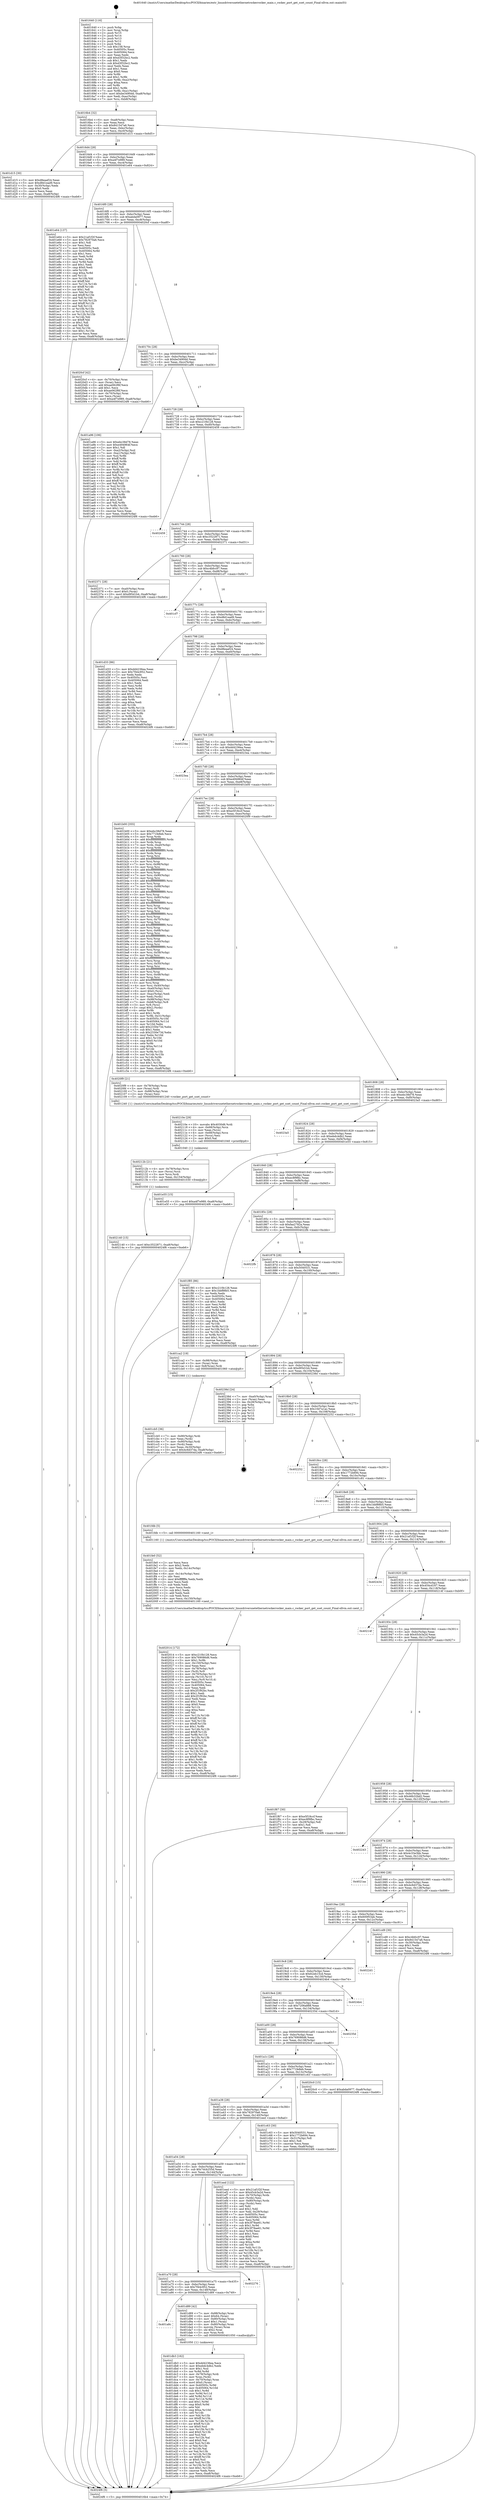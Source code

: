 digraph "0x401640" {
  label = "0x401640 (/mnt/c/Users/mathe/Desktop/tcc/POCII/binaries/extr_linuxdriversnetethernetrockerrocker_main.c_rocker_port_get_sset_count_Final-ollvm.out::main(0))"
  labelloc = "t"
  node[shape=record]

  Entry [label="",width=0.3,height=0.3,shape=circle,fillcolor=black,style=filled]
  "0x4016b4" [label="{
     0x4016b4 [32]\l
     | [instrs]\l
     &nbsp;&nbsp;0x4016b4 \<+6\>: mov -0xa8(%rbp),%eax\l
     &nbsp;&nbsp;0x4016ba \<+2\>: mov %eax,%ecx\l
     &nbsp;&nbsp;0x4016bc \<+6\>: sub $0x841547a6,%ecx\l
     &nbsp;&nbsp;0x4016c2 \<+6\>: mov %eax,-0xbc(%rbp)\l
     &nbsp;&nbsp;0x4016c8 \<+6\>: mov %ecx,-0xc0(%rbp)\l
     &nbsp;&nbsp;0x4016ce \<+6\>: je 0000000000401d15 \<main+0x6d5\>\l
  }"]
  "0x401d15" [label="{
     0x401d15 [30]\l
     | [instrs]\l
     &nbsp;&nbsp;0x401d15 \<+5\>: mov $0xd8eaaf24,%eax\l
     &nbsp;&nbsp;0x401d1a \<+5\>: mov $0xd8d1ead9,%ecx\l
     &nbsp;&nbsp;0x401d1f \<+3\>: mov -0x30(%rbp),%edx\l
     &nbsp;&nbsp;0x401d22 \<+3\>: cmp $0x0,%edx\l
     &nbsp;&nbsp;0x401d25 \<+3\>: cmove %ecx,%eax\l
     &nbsp;&nbsp;0x401d28 \<+6\>: mov %eax,-0xa8(%rbp)\l
     &nbsp;&nbsp;0x401d2e \<+5\>: jmp 00000000004024f6 \<main+0xeb6\>\l
  }"]
  "0x4016d4" [label="{
     0x4016d4 [28]\l
     | [instrs]\l
     &nbsp;&nbsp;0x4016d4 \<+5\>: jmp 00000000004016d9 \<main+0x99\>\l
     &nbsp;&nbsp;0x4016d9 \<+6\>: mov -0xbc(%rbp),%eax\l
     &nbsp;&nbsp;0x4016df \<+5\>: sub $0xa4f7e989,%eax\l
     &nbsp;&nbsp;0x4016e4 \<+6\>: mov %eax,-0xc4(%rbp)\l
     &nbsp;&nbsp;0x4016ea \<+6\>: je 0000000000401e64 \<main+0x824\>\l
  }"]
  Exit [label="",width=0.3,height=0.3,shape=circle,fillcolor=black,style=filled,peripheries=2]
  "0x401e64" [label="{
     0x401e64 [137]\l
     | [instrs]\l
     &nbsp;&nbsp;0x401e64 \<+5\>: mov $0x21af1f2f,%eax\l
     &nbsp;&nbsp;0x401e69 \<+5\>: mov $0x782970a6,%ecx\l
     &nbsp;&nbsp;0x401e6e \<+2\>: mov $0x1,%dl\l
     &nbsp;&nbsp;0x401e70 \<+2\>: xor %esi,%esi\l
     &nbsp;&nbsp;0x401e72 \<+7\>: mov 0x40505c,%edi\l
     &nbsp;&nbsp;0x401e79 \<+8\>: mov 0x405064,%r8d\l
     &nbsp;&nbsp;0x401e81 \<+3\>: sub $0x1,%esi\l
     &nbsp;&nbsp;0x401e84 \<+3\>: mov %edi,%r9d\l
     &nbsp;&nbsp;0x401e87 \<+3\>: add %esi,%r9d\l
     &nbsp;&nbsp;0x401e8a \<+4\>: imul %r9d,%edi\l
     &nbsp;&nbsp;0x401e8e \<+3\>: and $0x1,%edi\l
     &nbsp;&nbsp;0x401e91 \<+3\>: cmp $0x0,%edi\l
     &nbsp;&nbsp;0x401e94 \<+4\>: sete %r10b\l
     &nbsp;&nbsp;0x401e98 \<+4\>: cmp $0xa,%r8d\l
     &nbsp;&nbsp;0x401e9c \<+4\>: setl %r11b\l
     &nbsp;&nbsp;0x401ea0 \<+3\>: mov %r10b,%bl\l
     &nbsp;&nbsp;0x401ea3 \<+3\>: xor $0xff,%bl\l
     &nbsp;&nbsp;0x401ea6 \<+3\>: mov %r11b,%r14b\l
     &nbsp;&nbsp;0x401ea9 \<+4\>: xor $0xff,%r14b\l
     &nbsp;&nbsp;0x401ead \<+3\>: xor $0x1,%dl\l
     &nbsp;&nbsp;0x401eb0 \<+3\>: mov %bl,%r15b\l
     &nbsp;&nbsp;0x401eb3 \<+4\>: and $0xff,%r15b\l
     &nbsp;&nbsp;0x401eb7 \<+3\>: and %dl,%r10b\l
     &nbsp;&nbsp;0x401eba \<+3\>: mov %r14b,%r12b\l
     &nbsp;&nbsp;0x401ebd \<+4\>: and $0xff,%r12b\l
     &nbsp;&nbsp;0x401ec1 \<+3\>: and %dl,%r11b\l
     &nbsp;&nbsp;0x401ec4 \<+3\>: or %r10b,%r15b\l
     &nbsp;&nbsp;0x401ec7 \<+3\>: or %r11b,%r12b\l
     &nbsp;&nbsp;0x401eca \<+3\>: xor %r12b,%r15b\l
     &nbsp;&nbsp;0x401ecd \<+3\>: or %r14b,%bl\l
     &nbsp;&nbsp;0x401ed0 \<+3\>: xor $0xff,%bl\l
     &nbsp;&nbsp;0x401ed3 \<+3\>: or $0x1,%dl\l
     &nbsp;&nbsp;0x401ed6 \<+2\>: and %dl,%bl\l
     &nbsp;&nbsp;0x401ed8 \<+3\>: or %bl,%r15b\l
     &nbsp;&nbsp;0x401edb \<+4\>: test $0x1,%r15b\l
     &nbsp;&nbsp;0x401edf \<+3\>: cmovne %ecx,%eax\l
     &nbsp;&nbsp;0x401ee2 \<+6\>: mov %eax,-0xa8(%rbp)\l
     &nbsp;&nbsp;0x401ee8 \<+5\>: jmp 00000000004024f6 \<main+0xeb6\>\l
  }"]
  "0x4016f0" [label="{
     0x4016f0 [28]\l
     | [instrs]\l
     &nbsp;&nbsp;0x4016f0 \<+5\>: jmp 00000000004016f5 \<main+0xb5\>\l
     &nbsp;&nbsp;0x4016f5 \<+6\>: mov -0xbc(%rbp),%eax\l
     &nbsp;&nbsp;0x4016fb \<+5\>: sub $0xabda0977,%eax\l
     &nbsp;&nbsp;0x401700 \<+6\>: mov %eax,-0xc8(%rbp)\l
     &nbsp;&nbsp;0x401706 \<+6\>: je 00000000004020cf \<main+0xa8f\>\l
  }"]
  "0x402140" [label="{
     0x402140 [15]\l
     | [instrs]\l
     &nbsp;&nbsp;0x402140 \<+10\>: movl $0xc3522871,-0xa8(%rbp)\l
     &nbsp;&nbsp;0x40214a \<+5\>: jmp 00000000004024f6 \<main+0xeb6\>\l
  }"]
  "0x4020cf" [label="{
     0x4020cf [42]\l
     | [instrs]\l
     &nbsp;&nbsp;0x4020cf \<+4\>: mov -0x70(%rbp),%rax\l
     &nbsp;&nbsp;0x4020d3 \<+2\>: mov (%rax),%ecx\l
     &nbsp;&nbsp;0x4020d5 \<+6\>: add $0xae062f6f,%ecx\l
     &nbsp;&nbsp;0x4020db \<+3\>: add $0x1,%ecx\l
     &nbsp;&nbsp;0x4020de \<+6\>: sub $0xae062f6f,%ecx\l
     &nbsp;&nbsp;0x4020e4 \<+4\>: mov -0x70(%rbp),%rax\l
     &nbsp;&nbsp;0x4020e8 \<+2\>: mov %ecx,(%rax)\l
     &nbsp;&nbsp;0x4020ea \<+10\>: movl $0xa4f7e989,-0xa8(%rbp)\l
     &nbsp;&nbsp;0x4020f4 \<+5\>: jmp 00000000004024f6 \<main+0xeb6\>\l
  }"]
  "0x40170c" [label="{
     0x40170c [28]\l
     | [instrs]\l
     &nbsp;&nbsp;0x40170c \<+5\>: jmp 0000000000401711 \<main+0xd1\>\l
     &nbsp;&nbsp;0x401711 \<+6\>: mov -0xbc(%rbp),%eax\l
     &nbsp;&nbsp;0x401717 \<+5\>: sub $0xbe3490dd,%eax\l
     &nbsp;&nbsp;0x40171c \<+6\>: mov %eax,-0xcc(%rbp)\l
     &nbsp;&nbsp;0x401722 \<+6\>: je 0000000000401a96 \<main+0x456\>\l
  }"]
  "0x40212b" [label="{
     0x40212b [21]\l
     | [instrs]\l
     &nbsp;&nbsp;0x40212b \<+4\>: mov -0x78(%rbp),%rcx\l
     &nbsp;&nbsp;0x40212f \<+3\>: mov (%rcx),%rcx\l
     &nbsp;&nbsp;0x402132 \<+3\>: mov %rcx,%rdi\l
     &nbsp;&nbsp;0x402135 \<+6\>: mov %eax,-0x154(%rbp)\l
     &nbsp;&nbsp;0x40213b \<+5\>: call 0000000000401030 \<free@plt\>\l
     | [calls]\l
     &nbsp;&nbsp;0x401030 \{1\} (unknown)\l
  }"]
  "0x401a96" [label="{
     0x401a96 [106]\l
     | [instrs]\l
     &nbsp;&nbsp;0x401a96 \<+5\>: mov $0xebc38d78,%eax\l
     &nbsp;&nbsp;0x401a9b \<+5\>: mov $0xe494964f,%ecx\l
     &nbsp;&nbsp;0x401aa0 \<+2\>: mov $0x1,%dl\l
     &nbsp;&nbsp;0x401aa2 \<+7\>: mov -0xa2(%rbp),%sil\l
     &nbsp;&nbsp;0x401aa9 \<+7\>: mov -0xa1(%rbp),%dil\l
     &nbsp;&nbsp;0x401ab0 \<+3\>: mov %sil,%r8b\l
     &nbsp;&nbsp;0x401ab3 \<+4\>: xor $0xff,%r8b\l
     &nbsp;&nbsp;0x401ab7 \<+3\>: mov %dil,%r9b\l
     &nbsp;&nbsp;0x401aba \<+4\>: xor $0xff,%r9b\l
     &nbsp;&nbsp;0x401abe \<+3\>: xor $0x1,%dl\l
     &nbsp;&nbsp;0x401ac1 \<+3\>: mov %r8b,%r10b\l
     &nbsp;&nbsp;0x401ac4 \<+4\>: and $0xff,%r10b\l
     &nbsp;&nbsp;0x401ac8 \<+3\>: and %dl,%sil\l
     &nbsp;&nbsp;0x401acb \<+3\>: mov %r9b,%r11b\l
     &nbsp;&nbsp;0x401ace \<+4\>: and $0xff,%r11b\l
     &nbsp;&nbsp;0x401ad2 \<+3\>: and %dl,%dil\l
     &nbsp;&nbsp;0x401ad5 \<+3\>: or %sil,%r10b\l
     &nbsp;&nbsp;0x401ad8 \<+3\>: or %dil,%r11b\l
     &nbsp;&nbsp;0x401adb \<+3\>: xor %r11b,%r10b\l
     &nbsp;&nbsp;0x401ade \<+3\>: or %r9b,%r8b\l
     &nbsp;&nbsp;0x401ae1 \<+4\>: xor $0xff,%r8b\l
     &nbsp;&nbsp;0x401ae5 \<+3\>: or $0x1,%dl\l
     &nbsp;&nbsp;0x401ae8 \<+3\>: and %dl,%r8b\l
     &nbsp;&nbsp;0x401aeb \<+3\>: or %r8b,%r10b\l
     &nbsp;&nbsp;0x401aee \<+4\>: test $0x1,%r10b\l
     &nbsp;&nbsp;0x401af2 \<+3\>: cmovne %ecx,%eax\l
     &nbsp;&nbsp;0x401af5 \<+6\>: mov %eax,-0xa8(%rbp)\l
     &nbsp;&nbsp;0x401afb \<+5\>: jmp 00000000004024f6 \<main+0xeb6\>\l
  }"]
  "0x401728" [label="{
     0x401728 [28]\l
     | [instrs]\l
     &nbsp;&nbsp;0x401728 \<+5\>: jmp 000000000040172d \<main+0xed\>\l
     &nbsp;&nbsp;0x40172d \<+6\>: mov -0xbc(%rbp),%eax\l
     &nbsp;&nbsp;0x401733 \<+5\>: sub $0xc210b128,%eax\l
     &nbsp;&nbsp;0x401738 \<+6\>: mov %eax,-0xd0(%rbp)\l
     &nbsp;&nbsp;0x40173e \<+6\>: je 0000000000402459 \<main+0xe19\>\l
  }"]
  "0x4024f6" [label="{
     0x4024f6 [5]\l
     | [instrs]\l
     &nbsp;&nbsp;0x4024f6 \<+5\>: jmp 00000000004016b4 \<main+0x74\>\l
  }"]
  "0x401640" [label="{
     0x401640 [116]\l
     | [instrs]\l
     &nbsp;&nbsp;0x401640 \<+1\>: push %rbp\l
     &nbsp;&nbsp;0x401641 \<+3\>: mov %rsp,%rbp\l
     &nbsp;&nbsp;0x401644 \<+2\>: push %r15\l
     &nbsp;&nbsp;0x401646 \<+2\>: push %r14\l
     &nbsp;&nbsp;0x401648 \<+2\>: push %r13\l
     &nbsp;&nbsp;0x40164a \<+2\>: push %r12\l
     &nbsp;&nbsp;0x40164c \<+1\>: push %rbx\l
     &nbsp;&nbsp;0x40164d \<+7\>: sub $0x158,%rsp\l
     &nbsp;&nbsp;0x401654 \<+7\>: mov 0x40505c,%eax\l
     &nbsp;&nbsp;0x40165b \<+7\>: mov 0x405064,%ecx\l
     &nbsp;&nbsp;0x401662 \<+2\>: mov %eax,%edx\l
     &nbsp;&nbsp;0x401664 \<+6\>: add $0xd3f32bc2,%edx\l
     &nbsp;&nbsp;0x40166a \<+3\>: sub $0x1,%edx\l
     &nbsp;&nbsp;0x40166d \<+6\>: sub $0xd3f32bc2,%edx\l
     &nbsp;&nbsp;0x401673 \<+3\>: imul %edx,%eax\l
     &nbsp;&nbsp;0x401676 \<+3\>: and $0x1,%eax\l
     &nbsp;&nbsp;0x401679 \<+3\>: cmp $0x0,%eax\l
     &nbsp;&nbsp;0x40167c \<+4\>: sete %r8b\l
     &nbsp;&nbsp;0x401680 \<+4\>: and $0x1,%r8b\l
     &nbsp;&nbsp;0x401684 \<+7\>: mov %r8b,-0xa2(%rbp)\l
     &nbsp;&nbsp;0x40168b \<+3\>: cmp $0xa,%ecx\l
     &nbsp;&nbsp;0x40168e \<+4\>: setl %r8b\l
     &nbsp;&nbsp;0x401692 \<+4\>: and $0x1,%r8b\l
     &nbsp;&nbsp;0x401696 \<+7\>: mov %r8b,-0xa1(%rbp)\l
     &nbsp;&nbsp;0x40169d \<+10\>: movl $0xbe3490dd,-0xa8(%rbp)\l
     &nbsp;&nbsp;0x4016a7 \<+6\>: mov %edi,-0xac(%rbp)\l
     &nbsp;&nbsp;0x4016ad \<+7\>: mov %rsi,-0xb8(%rbp)\l
  }"]
  "0x40210e" [label="{
     0x40210e [29]\l
     | [instrs]\l
     &nbsp;&nbsp;0x40210e \<+10\>: movabs $0x4030d6,%rdi\l
     &nbsp;&nbsp;0x402118 \<+4\>: mov -0x68(%rbp),%rcx\l
     &nbsp;&nbsp;0x40211c \<+2\>: mov %eax,(%rcx)\l
     &nbsp;&nbsp;0x40211e \<+4\>: mov -0x68(%rbp),%rcx\l
     &nbsp;&nbsp;0x402122 \<+2\>: mov (%rcx),%esi\l
     &nbsp;&nbsp;0x402124 \<+2\>: mov $0x0,%al\l
     &nbsp;&nbsp;0x402126 \<+5\>: call 0000000000401040 \<printf@plt\>\l
     | [calls]\l
     &nbsp;&nbsp;0x401040 \{1\} (unknown)\l
  }"]
  "0x402459" [label="{
     0x402459\l
  }", style=dashed]
  "0x401744" [label="{
     0x401744 [28]\l
     | [instrs]\l
     &nbsp;&nbsp;0x401744 \<+5\>: jmp 0000000000401749 \<main+0x109\>\l
     &nbsp;&nbsp;0x401749 \<+6\>: mov -0xbc(%rbp),%eax\l
     &nbsp;&nbsp;0x40174f \<+5\>: sub $0xc3522871,%eax\l
     &nbsp;&nbsp;0x401754 \<+6\>: mov %eax,-0xd4(%rbp)\l
     &nbsp;&nbsp;0x40175a \<+6\>: je 0000000000402371 \<main+0xd31\>\l
  }"]
  "0x402014" [label="{
     0x402014 [172]\l
     | [instrs]\l
     &nbsp;&nbsp;0x402014 \<+5\>: mov $0xc210b128,%ecx\l
     &nbsp;&nbsp;0x402019 \<+5\>: mov $0x769086d6,%edx\l
     &nbsp;&nbsp;0x40201e \<+3\>: mov $0x1,%r8b\l
     &nbsp;&nbsp;0x402021 \<+6\>: mov -0x150(%rbp),%esi\l
     &nbsp;&nbsp;0x402027 \<+3\>: imul %eax,%esi\l
     &nbsp;&nbsp;0x40202a \<+4\>: mov -0x78(%rbp),%r9\l
     &nbsp;&nbsp;0x40202e \<+3\>: mov (%r9),%r9\l
     &nbsp;&nbsp;0x402031 \<+4\>: mov -0x70(%rbp),%r10\l
     &nbsp;&nbsp;0x402035 \<+3\>: movslq (%r10),%r10\l
     &nbsp;&nbsp;0x402038 \<+4\>: mov %esi,(%r9,%r10,4)\l
     &nbsp;&nbsp;0x40203c \<+7\>: mov 0x40505c,%eax\l
     &nbsp;&nbsp;0x402043 \<+7\>: mov 0x405064,%esi\l
     &nbsp;&nbsp;0x40204a \<+2\>: mov %eax,%edi\l
     &nbsp;&nbsp;0x40204c \<+6\>: sub $0x2f1f92bc,%edi\l
     &nbsp;&nbsp;0x402052 \<+3\>: sub $0x1,%edi\l
     &nbsp;&nbsp;0x402055 \<+6\>: add $0x2f1f92bc,%edi\l
     &nbsp;&nbsp;0x40205b \<+3\>: imul %edi,%eax\l
     &nbsp;&nbsp;0x40205e \<+3\>: and $0x1,%eax\l
     &nbsp;&nbsp;0x402061 \<+3\>: cmp $0x0,%eax\l
     &nbsp;&nbsp;0x402064 \<+4\>: sete %r11b\l
     &nbsp;&nbsp;0x402068 \<+3\>: cmp $0xa,%esi\l
     &nbsp;&nbsp;0x40206b \<+3\>: setl %bl\l
     &nbsp;&nbsp;0x40206e \<+3\>: mov %r11b,%r14b\l
     &nbsp;&nbsp;0x402071 \<+4\>: xor $0xff,%r14b\l
     &nbsp;&nbsp;0x402075 \<+3\>: mov %bl,%r15b\l
     &nbsp;&nbsp;0x402078 \<+4\>: xor $0xff,%r15b\l
     &nbsp;&nbsp;0x40207c \<+4\>: xor $0x1,%r8b\l
     &nbsp;&nbsp;0x402080 \<+3\>: mov %r14b,%r12b\l
     &nbsp;&nbsp;0x402083 \<+4\>: and $0xff,%r12b\l
     &nbsp;&nbsp;0x402087 \<+3\>: and %r8b,%r11b\l
     &nbsp;&nbsp;0x40208a \<+3\>: mov %r15b,%r13b\l
     &nbsp;&nbsp;0x40208d \<+4\>: and $0xff,%r13b\l
     &nbsp;&nbsp;0x402091 \<+3\>: and %r8b,%bl\l
     &nbsp;&nbsp;0x402094 \<+3\>: or %r11b,%r12b\l
     &nbsp;&nbsp;0x402097 \<+3\>: or %bl,%r13b\l
     &nbsp;&nbsp;0x40209a \<+3\>: xor %r13b,%r12b\l
     &nbsp;&nbsp;0x40209d \<+3\>: or %r15b,%r14b\l
     &nbsp;&nbsp;0x4020a0 \<+4\>: xor $0xff,%r14b\l
     &nbsp;&nbsp;0x4020a4 \<+4\>: or $0x1,%r8b\l
     &nbsp;&nbsp;0x4020a8 \<+3\>: and %r8b,%r14b\l
     &nbsp;&nbsp;0x4020ab \<+3\>: or %r14b,%r12b\l
     &nbsp;&nbsp;0x4020ae \<+4\>: test $0x1,%r12b\l
     &nbsp;&nbsp;0x4020b2 \<+3\>: cmovne %edx,%ecx\l
     &nbsp;&nbsp;0x4020b5 \<+6\>: mov %ecx,-0xa8(%rbp)\l
     &nbsp;&nbsp;0x4020bb \<+5\>: jmp 00000000004024f6 \<main+0xeb6\>\l
  }"]
  "0x402371" [label="{
     0x402371 [28]\l
     | [instrs]\l
     &nbsp;&nbsp;0x402371 \<+7\>: mov -0xa0(%rbp),%rax\l
     &nbsp;&nbsp;0x402378 \<+6\>: movl $0x0,(%rax)\l
     &nbsp;&nbsp;0x40237e \<+10\>: movl $0xd95d1b4,-0xa8(%rbp)\l
     &nbsp;&nbsp;0x402388 \<+5\>: jmp 00000000004024f6 \<main+0xeb6\>\l
  }"]
  "0x401760" [label="{
     0x401760 [28]\l
     | [instrs]\l
     &nbsp;&nbsp;0x401760 \<+5\>: jmp 0000000000401765 \<main+0x125\>\l
     &nbsp;&nbsp;0x401765 \<+6\>: mov -0xbc(%rbp),%eax\l
     &nbsp;&nbsp;0x40176b \<+5\>: sub $0xc4bfcc97,%eax\l
     &nbsp;&nbsp;0x401770 \<+6\>: mov %eax,-0xd8(%rbp)\l
     &nbsp;&nbsp;0x401776 \<+6\>: je 0000000000401cf7 \<main+0x6b7\>\l
  }"]
  "0x401fe0" [label="{
     0x401fe0 [52]\l
     | [instrs]\l
     &nbsp;&nbsp;0x401fe0 \<+2\>: xor %ecx,%ecx\l
     &nbsp;&nbsp;0x401fe2 \<+5\>: mov $0x2,%edx\l
     &nbsp;&nbsp;0x401fe7 \<+6\>: mov %edx,-0x14c(%rbp)\l
     &nbsp;&nbsp;0x401fed \<+1\>: cltd\l
     &nbsp;&nbsp;0x401fee \<+6\>: mov -0x14c(%rbp),%esi\l
     &nbsp;&nbsp;0x401ff4 \<+2\>: idiv %esi\l
     &nbsp;&nbsp;0x401ff6 \<+6\>: imul $0xfffffffe,%edx,%edx\l
     &nbsp;&nbsp;0x401ffc \<+2\>: mov %ecx,%edi\l
     &nbsp;&nbsp;0x401ffe \<+2\>: sub %edx,%edi\l
     &nbsp;&nbsp;0x402000 \<+2\>: mov %ecx,%edx\l
     &nbsp;&nbsp;0x402002 \<+3\>: sub $0x1,%edx\l
     &nbsp;&nbsp;0x402005 \<+2\>: add %edx,%edi\l
     &nbsp;&nbsp;0x402007 \<+2\>: sub %edi,%ecx\l
     &nbsp;&nbsp;0x402009 \<+6\>: mov %ecx,-0x150(%rbp)\l
     &nbsp;&nbsp;0x40200f \<+5\>: call 0000000000401160 \<next_i\>\l
     | [calls]\l
     &nbsp;&nbsp;0x401160 \{1\} (/mnt/c/Users/mathe/Desktop/tcc/POCII/binaries/extr_linuxdriversnetethernetrockerrocker_main.c_rocker_port_get_sset_count_Final-ollvm.out::next_i)\l
  }"]
  "0x401cf7" [label="{
     0x401cf7\l
  }", style=dashed]
  "0x40177c" [label="{
     0x40177c [28]\l
     | [instrs]\l
     &nbsp;&nbsp;0x40177c \<+5\>: jmp 0000000000401781 \<main+0x141\>\l
     &nbsp;&nbsp;0x401781 \<+6\>: mov -0xbc(%rbp),%eax\l
     &nbsp;&nbsp;0x401787 \<+5\>: sub $0xd8d1ead9,%eax\l
     &nbsp;&nbsp;0x40178c \<+6\>: mov %eax,-0xdc(%rbp)\l
     &nbsp;&nbsp;0x401792 \<+6\>: je 0000000000401d33 \<main+0x6f3\>\l
  }"]
  "0x401db3" [label="{
     0x401db3 [162]\l
     | [instrs]\l
     &nbsp;&nbsp;0x401db3 \<+5\>: mov $0xdd4236ea,%ecx\l
     &nbsp;&nbsp;0x401db8 \<+5\>: mov $0xebdc4db2,%edx\l
     &nbsp;&nbsp;0x401dbd \<+3\>: mov $0x1,%sil\l
     &nbsp;&nbsp;0x401dc0 \<+3\>: xor %r8d,%r8d\l
     &nbsp;&nbsp;0x401dc3 \<+4\>: mov -0x78(%rbp),%rdi\l
     &nbsp;&nbsp;0x401dc7 \<+3\>: mov %rax,(%rdi)\l
     &nbsp;&nbsp;0x401dca \<+4\>: mov -0x70(%rbp),%rax\l
     &nbsp;&nbsp;0x401dce \<+6\>: movl $0x0,(%rax)\l
     &nbsp;&nbsp;0x401dd4 \<+8\>: mov 0x40505c,%r9d\l
     &nbsp;&nbsp;0x401ddc \<+8\>: mov 0x405064,%r10d\l
     &nbsp;&nbsp;0x401de4 \<+4\>: sub $0x1,%r8d\l
     &nbsp;&nbsp;0x401de8 \<+3\>: mov %r9d,%r11d\l
     &nbsp;&nbsp;0x401deb \<+3\>: add %r8d,%r11d\l
     &nbsp;&nbsp;0x401dee \<+4\>: imul %r11d,%r9d\l
     &nbsp;&nbsp;0x401df2 \<+4\>: and $0x1,%r9d\l
     &nbsp;&nbsp;0x401df6 \<+4\>: cmp $0x0,%r9d\l
     &nbsp;&nbsp;0x401dfa \<+3\>: sete %bl\l
     &nbsp;&nbsp;0x401dfd \<+4\>: cmp $0xa,%r10d\l
     &nbsp;&nbsp;0x401e01 \<+4\>: setl %r14b\l
     &nbsp;&nbsp;0x401e05 \<+3\>: mov %bl,%r15b\l
     &nbsp;&nbsp;0x401e08 \<+4\>: xor $0xff,%r15b\l
     &nbsp;&nbsp;0x401e0c \<+3\>: mov %r14b,%r12b\l
     &nbsp;&nbsp;0x401e0f \<+4\>: xor $0xff,%r12b\l
     &nbsp;&nbsp;0x401e13 \<+4\>: xor $0x0,%sil\l
     &nbsp;&nbsp;0x401e17 \<+3\>: mov %r15b,%r13b\l
     &nbsp;&nbsp;0x401e1a \<+4\>: and $0x0,%r13b\l
     &nbsp;&nbsp;0x401e1e \<+3\>: and %sil,%bl\l
     &nbsp;&nbsp;0x401e21 \<+3\>: mov %r12b,%al\l
     &nbsp;&nbsp;0x401e24 \<+2\>: and $0x0,%al\l
     &nbsp;&nbsp;0x401e26 \<+3\>: and %sil,%r14b\l
     &nbsp;&nbsp;0x401e29 \<+3\>: or %bl,%r13b\l
     &nbsp;&nbsp;0x401e2c \<+3\>: or %r14b,%al\l
     &nbsp;&nbsp;0x401e2f \<+3\>: xor %al,%r13b\l
     &nbsp;&nbsp;0x401e32 \<+3\>: or %r12b,%r15b\l
     &nbsp;&nbsp;0x401e35 \<+4\>: xor $0xff,%r15b\l
     &nbsp;&nbsp;0x401e39 \<+4\>: or $0x0,%sil\l
     &nbsp;&nbsp;0x401e3d \<+3\>: and %sil,%r15b\l
     &nbsp;&nbsp;0x401e40 \<+3\>: or %r15b,%r13b\l
     &nbsp;&nbsp;0x401e43 \<+4\>: test $0x1,%r13b\l
     &nbsp;&nbsp;0x401e47 \<+3\>: cmovne %edx,%ecx\l
     &nbsp;&nbsp;0x401e4a \<+6\>: mov %ecx,-0xa8(%rbp)\l
     &nbsp;&nbsp;0x401e50 \<+5\>: jmp 00000000004024f6 \<main+0xeb6\>\l
  }"]
  "0x401d33" [label="{
     0x401d33 [86]\l
     | [instrs]\l
     &nbsp;&nbsp;0x401d33 \<+5\>: mov $0xdd4236ea,%eax\l
     &nbsp;&nbsp;0x401d38 \<+5\>: mov $0x7f44c952,%ecx\l
     &nbsp;&nbsp;0x401d3d \<+2\>: xor %edx,%edx\l
     &nbsp;&nbsp;0x401d3f \<+7\>: mov 0x40505c,%esi\l
     &nbsp;&nbsp;0x401d46 \<+7\>: mov 0x405064,%edi\l
     &nbsp;&nbsp;0x401d4d \<+3\>: sub $0x1,%edx\l
     &nbsp;&nbsp;0x401d50 \<+3\>: mov %esi,%r8d\l
     &nbsp;&nbsp;0x401d53 \<+3\>: add %edx,%r8d\l
     &nbsp;&nbsp;0x401d56 \<+4\>: imul %r8d,%esi\l
     &nbsp;&nbsp;0x401d5a \<+3\>: and $0x1,%esi\l
     &nbsp;&nbsp;0x401d5d \<+3\>: cmp $0x0,%esi\l
     &nbsp;&nbsp;0x401d60 \<+4\>: sete %r9b\l
     &nbsp;&nbsp;0x401d64 \<+3\>: cmp $0xa,%edi\l
     &nbsp;&nbsp;0x401d67 \<+4\>: setl %r10b\l
     &nbsp;&nbsp;0x401d6b \<+3\>: mov %r9b,%r11b\l
     &nbsp;&nbsp;0x401d6e \<+3\>: and %r10b,%r11b\l
     &nbsp;&nbsp;0x401d71 \<+3\>: xor %r10b,%r9b\l
     &nbsp;&nbsp;0x401d74 \<+3\>: or %r9b,%r11b\l
     &nbsp;&nbsp;0x401d77 \<+4\>: test $0x1,%r11b\l
     &nbsp;&nbsp;0x401d7b \<+3\>: cmovne %ecx,%eax\l
     &nbsp;&nbsp;0x401d7e \<+6\>: mov %eax,-0xa8(%rbp)\l
     &nbsp;&nbsp;0x401d84 \<+5\>: jmp 00000000004024f6 \<main+0xeb6\>\l
  }"]
  "0x401798" [label="{
     0x401798 [28]\l
     | [instrs]\l
     &nbsp;&nbsp;0x401798 \<+5\>: jmp 000000000040179d \<main+0x15d\>\l
     &nbsp;&nbsp;0x40179d \<+6\>: mov -0xbc(%rbp),%eax\l
     &nbsp;&nbsp;0x4017a3 \<+5\>: sub $0xd8eaaf24,%eax\l
     &nbsp;&nbsp;0x4017a8 \<+6\>: mov %eax,-0xe0(%rbp)\l
     &nbsp;&nbsp;0x4017ae \<+6\>: je 000000000040234e \<main+0xd0e\>\l
  }"]
  "0x401a8c" [label="{
     0x401a8c\l
  }", style=dashed]
  "0x40234e" [label="{
     0x40234e\l
  }", style=dashed]
  "0x4017b4" [label="{
     0x4017b4 [28]\l
     | [instrs]\l
     &nbsp;&nbsp;0x4017b4 \<+5\>: jmp 00000000004017b9 \<main+0x179\>\l
     &nbsp;&nbsp;0x4017b9 \<+6\>: mov -0xbc(%rbp),%eax\l
     &nbsp;&nbsp;0x4017bf \<+5\>: sub $0xdd4236ea,%eax\l
     &nbsp;&nbsp;0x4017c4 \<+6\>: mov %eax,-0xe4(%rbp)\l
     &nbsp;&nbsp;0x4017ca \<+6\>: je 00000000004023ea \<main+0xdaa\>\l
  }"]
  "0x401d89" [label="{
     0x401d89 [42]\l
     | [instrs]\l
     &nbsp;&nbsp;0x401d89 \<+7\>: mov -0x88(%rbp),%rax\l
     &nbsp;&nbsp;0x401d90 \<+6\>: movl $0x64,(%rax)\l
     &nbsp;&nbsp;0x401d96 \<+4\>: mov -0x80(%rbp),%rax\l
     &nbsp;&nbsp;0x401d9a \<+6\>: movl $0x1,(%rax)\l
     &nbsp;&nbsp;0x401da0 \<+4\>: mov -0x80(%rbp),%rax\l
     &nbsp;&nbsp;0x401da4 \<+3\>: movslq (%rax),%rax\l
     &nbsp;&nbsp;0x401da7 \<+4\>: shl $0x2,%rax\l
     &nbsp;&nbsp;0x401dab \<+3\>: mov %rax,%rdi\l
     &nbsp;&nbsp;0x401dae \<+5\>: call 0000000000401050 \<malloc@plt\>\l
     | [calls]\l
     &nbsp;&nbsp;0x401050 \{1\} (unknown)\l
  }"]
  "0x4023ea" [label="{
     0x4023ea\l
  }", style=dashed]
  "0x4017d0" [label="{
     0x4017d0 [28]\l
     | [instrs]\l
     &nbsp;&nbsp;0x4017d0 \<+5\>: jmp 00000000004017d5 \<main+0x195\>\l
     &nbsp;&nbsp;0x4017d5 \<+6\>: mov -0xbc(%rbp),%eax\l
     &nbsp;&nbsp;0x4017db \<+5\>: sub $0xe494964f,%eax\l
     &nbsp;&nbsp;0x4017e0 \<+6\>: mov %eax,-0xe8(%rbp)\l
     &nbsp;&nbsp;0x4017e6 \<+6\>: je 0000000000401b00 \<main+0x4c0\>\l
  }"]
  "0x401a70" [label="{
     0x401a70 [28]\l
     | [instrs]\l
     &nbsp;&nbsp;0x401a70 \<+5\>: jmp 0000000000401a75 \<main+0x435\>\l
     &nbsp;&nbsp;0x401a75 \<+6\>: mov -0xbc(%rbp),%eax\l
     &nbsp;&nbsp;0x401a7b \<+5\>: sub $0x7f44c952,%eax\l
     &nbsp;&nbsp;0x401a80 \<+6\>: mov %eax,-0x148(%rbp)\l
     &nbsp;&nbsp;0x401a86 \<+6\>: je 0000000000401d89 \<main+0x749\>\l
  }"]
  "0x401b00" [label="{
     0x401b00 [355]\l
     | [instrs]\l
     &nbsp;&nbsp;0x401b00 \<+5\>: mov $0xebc38d78,%eax\l
     &nbsp;&nbsp;0x401b05 \<+5\>: mov $0x771fe8eb,%ecx\l
     &nbsp;&nbsp;0x401b0a \<+3\>: mov %rsp,%rdx\l
     &nbsp;&nbsp;0x401b0d \<+4\>: add $0xfffffffffffffff0,%rdx\l
     &nbsp;&nbsp;0x401b11 \<+3\>: mov %rdx,%rsp\l
     &nbsp;&nbsp;0x401b14 \<+7\>: mov %rdx,-0xa0(%rbp)\l
     &nbsp;&nbsp;0x401b1b \<+3\>: mov %rsp,%rdx\l
     &nbsp;&nbsp;0x401b1e \<+4\>: add $0xfffffffffffffff0,%rdx\l
     &nbsp;&nbsp;0x401b22 \<+3\>: mov %rdx,%rsp\l
     &nbsp;&nbsp;0x401b25 \<+3\>: mov %rsp,%rsi\l
     &nbsp;&nbsp;0x401b28 \<+4\>: add $0xfffffffffffffff0,%rsi\l
     &nbsp;&nbsp;0x401b2c \<+3\>: mov %rsi,%rsp\l
     &nbsp;&nbsp;0x401b2f \<+7\>: mov %rsi,-0x98(%rbp)\l
     &nbsp;&nbsp;0x401b36 \<+3\>: mov %rsp,%rsi\l
     &nbsp;&nbsp;0x401b39 \<+4\>: add $0xfffffffffffffff0,%rsi\l
     &nbsp;&nbsp;0x401b3d \<+3\>: mov %rsi,%rsp\l
     &nbsp;&nbsp;0x401b40 \<+7\>: mov %rsi,-0x90(%rbp)\l
     &nbsp;&nbsp;0x401b47 \<+3\>: mov %rsp,%rsi\l
     &nbsp;&nbsp;0x401b4a \<+4\>: add $0xfffffffffffffff0,%rsi\l
     &nbsp;&nbsp;0x401b4e \<+3\>: mov %rsi,%rsp\l
     &nbsp;&nbsp;0x401b51 \<+7\>: mov %rsi,-0x88(%rbp)\l
     &nbsp;&nbsp;0x401b58 \<+3\>: mov %rsp,%rsi\l
     &nbsp;&nbsp;0x401b5b \<+4\>: add $0xfffffffffffffff0,%rsi\l
     &nbsp;&nbsp;0x401b5f \<+3\>: mov %rsi,%rsp\l
     &nbsp;&nbsp;0x401b62 \<+4\>: mov %rsi,-0x80(%rbp)\l
     &nbsp;&nbsp;0x401b66 \<+3\>: mov %rsp,%rsi\l
     &nbsp;&nbsp;0x401b69 \<+4\>: add $0xfffffffffffffff0,%rsi\l
     &nbsp;&nbsp;0x401b6d \<+3\>: mov %rsi,%rsp\l
     &nbsp;&nbsp;0x401b70 \<+4\>: mov %rsi,-0x78(%rbp)\l
     &nbsp;&nbsp;0x401b74 \<+3\>: mov %rsp,%rsi\l
     &nbsp;&nbsp;0x401b77 \<+4\>: add $0xfffffffffffffff0,%rsi\l
     &nbsp;&nbsp;0x401b7b \<+3\>: mov %rsi,%rsp\l
     &nbsp;&nbsp;0x401b7e \<+4\>: mov %rsi,-0x70(%rbp)\l
     &nbsp;&nbsp;0x401b82 \<+3\>: mov %rsp,%rsi\l
     &nbsp;&nbsp;0x401b85 \<+4\>: add $0xfffffffffffffff0,%rsi\l
     &nbsp;&nbsp;0x401b89 \<+3\>: mov %rsi,%rsp\l
     &nbsp;&nbsp;0x401b8c \<+4\>: mov %rsi,-0x68(%rbp)\l
     &nbsp;&nbsp;0x401b90 \<+3\>: mov %rsp,%rsi\l
     &nbsp;&nbsp;0x401b93 \<+4\>: add $0xfffffffffffffff0,%rsi\l
     &nbsp;&nbsp;0x401b97 \<+3\>: mov %rsi,%rsp\l
     &nbsp;&nbsp;0x401b9a \<+4\>: mov %rsi,-0x60(%rbp)\l
     &nbsp;&nbsp;0x401b9e \<+3\>: mov %rsp,%rsi\l
     &nbsp;&nbsp;0x401ba1 \<+4\>: add $0xfffffffffffffff0,%rsi\l
     &nbsp;&nbsp;0x401ba5 \<+3\>: mov %rsi,%rsp\l
     &nbsp;&nbsp;0x401ba8 \<+4\>: mov %rsi,-0x58(%rbp)\l
     &nbsp;&nbsp;0x401bac \<+3\>: mov %rsp,%rsi\l
     &nbsp;&nbsp;0x401baf \<+4\>: add $0xfffffffffffffff0,%rsi\l
     &nbsp;&nbsp;0x401bb3 \<+3\>: mov %rsi,%rsp\l
     &nbsp;&nbsp;0x401bb6 \<+4\>: mov %rsi,-0x50(%rbp)\l
     &nbsp;&nbsp;0x401bba \<+3\>: mov %rsp,%rsi\l
     &nbsp;&nbsp;0x401bbd \<+4\>: add $0xfffffffffffffff0,%rsi\l
     &nbsp;&nbsp;0x401bc1 \<+3\>: mov %rsi,%rsp\l
     &nbsp;&nbsp;0x401bc4 \<+4\>: mov %rsi,-0x48(%rbp)\l
     &nbsp;&nbsp;0x401bc8 \<+3\>: mov %rsp,%rsi\l
     &nbsp;&nbsp;0x401bcb \<+4\>: add $0xfffffffffffffff0,%rsi\l
     &nbsp;&nbsp;0x401bcf \<+3\>: mov %rsi,%rsp\l
     &nbsp;&nbsp;0x401bd2 \<+4\>: mov %rsi,-0x40(%rbp)\l
     &nbsp;&nbsp;0x401bd6 \<+7\>: mov -0xa0(%rbp),%rsi\l
     &nbsp;&nbsp;0x401bdd \<+6\>: movl $0x0,(%rsi)\l
     &nbsp;&nbsp;0x401be3 \<+6\>: mov -0xac(%rbp),%edi\l
     &nbsp;&nbsp;0x401be9 \<+2\>: mov %edi,(%rdx)\l
     &nbsp;&nbsp;0x401beb \<+7\>: mov -0x98(%rbp),%rsi\l
     &nbsp;&nbsp;0x401bf2 \<+7\>: mov -0xb8(%rbp),%r8\l
     &nbsp;&nbsp;0x401bf9 \<+3\>: mov %r8,(%rsi)\l
     &nbsp;&nbsp;0x401bfc \<+3\>: cmpl $0x2,(%rdx)\l
     &nbsp;&nbsp;0x401bff \<+4\>: setne %r9b\l
     &nbsp;&nbsp;0x401c03 \<+4\>: and $0x1,%r9b\l
     &nbsp;&nbsp;0x401c07 \<+4\>: mov %r9b,-0x31(%rbp)\l
     &nbsp;&nbsp;0x401c0b \<+8\>: mov 0x40505c,%r10d\l
     &nbsp;&nbsp;0x401c13 \<+8\>: mov 0x405064,%r11d\l
     &nbsp;&nbsp;0x401c1b \<+3\>: mov %r10d,%ebx\l
     &nbsp;&nbsp;0x401c1e \<+6\>: add $0x2330e73d,%ebx\l
     &nbsp;&nbsp;0x401c24 \<+3\>: sub $0x1,%ebx\l
     &nbsp;&nbsp;0x401c27 \<+6\>: sub $0x2330e73d,%ebx\l
     &nbsp;&nbsp;0x401c2d \<+4\>: imul %ebx,%r10d\l
     &nbsp;&nbsp;0x401c31 \<+4\>: and $0x1,%r10d\l
     &nbsp;&nbsp;0x401c35 \<+4\>: cmp $0x0,%r10d\l
     &nbsp;&nbsp;0x401c39 \<+4\>: sete %r9b\l
     &nbsp;&nbsp;0x401c3d \<+4\>: cmp $0xa,%r11d\l
     &nbsp;&nbsp;0x401c41 \<+4\>: setl %r14b\l
     &nbsp;&nbsp;0x401c45 \<+3\>: mov %r9b,%r15b\l
     &nbsp;&nbsp;0x401c48 \<+3\>: and %r14b,%r15b\l
     &nbsp;&nbsp;0x401c4b \<+3\>: xor %r14b,%r9b\l
     &nbsp;&nbsp;0x401c4e \<+3\>: or %r9b,%r15b\l
     &nbsp;&nbsp;0x401c51 \<+4\>: test $0x1,%r15b\l
     &nbsp;&nbsp;0x401c55 \<+3\>: cmovne %ecx,%eax\l
     &nbsp;&nbsp;0x401c58 \<+6\>: mov %eax,-0xa8(%rbp)\l
     &nbsp;&nbsp;0x401c5e \<+5\>: jmp 00000000004024f6 \<main+0xeb6\>\l
  }"]
  "0x4017ec" [label="{
     0x4017ec [28]\l
     | [instrs]\l
     &nbsp;&nbsp;0x4017ec \<+5\>: jmp 00000000004017f1 \<main+0x1b1\>\l
     &nbsp;&nbsp;0x4017f1 \<+6\>: mov -0xbc(%rbp),%eax\l
     &nbsp;&nbsp;0x4017f7 \<+5\>: sub $0xe5f18ccf,%eax\l
     &nbsp;&nbsp;0x4017fc \<+6\>: mov %eax,-0xec(%rbp)\l
     &nbsp;&nbsp;0x401802 \<+6\>: je 00000000004020f9 \<main+0xab9\>\l
  }"]
  "0x402276" [label="{
     0x402276\l
  }", style=dashed]
  "0x401a54" [label="{
     0x401a54 [28]\l
     | [instrs]\l
     &nbsp;&nbsp;0x401a54 \<+5\>: jmp 0000000000401a59 \<main+0x419\>\l
     &nbsp;&nbsp;0x401a59 \<+6\>: mov -0xbc(%rbp),%eax\l
     &nbsp;&nbsp;0x401a5f \<+5\>: sub $0x7dcb255d,%eax\l
     &nbsp;&nbsp;0x401a64 \<+6\>: mov %eax,-0x144(%rbp)\l
     &nbsp;&nbsp;0x401a6a \<+6\>: je 0000000000402276 \<main+0xc36\>\l
  }"]
  "0x4020f9" [label="{
     0x4020f9 [21]\l
     | [instrs]\l
     &nbsp;&nbsp;0x4020f9 \<+4\>: mov -0x78(%rbp),%rax\l
     &nbsp;&nbsp;0x4020fd \<+3\>: mov (%rax),%rdi\l
     &nbsp;&nbsp;0x402100 \<+7\>: mov -0x88(%rbp),%rax\l
     &nbsp;&nbsp;0x402107 \<+2\>: mov (%rax),%esi\l
     &nbsp;&nbsp;0x402109 \<+5\>: call 0000000000401240 \<rocker_port_get_sset_count\>\l
     | [calls]\l
     &nbsp;&nbsp;0x401240 \{1\} (/mnt/c/Users/mathe/Desktop/tcc/POCII/binaries/extr_linuxdriversnetethernetrockerrocker_main.c_rocker_port_get_sset_count_Final-ollvm.out::rocker_port_get_sset_count)\l
  }"]
  "0x401808" [label="{
     0x401808 [28]\l
     | [instrs]\l
     &nbsp;&nbsp;0x401808 \<+5\>: jmp 000000000040180d \<main+0x1cd\>\l
     &nbsp;&nbsp;0x40180d \<+6\>: mov -0xbc(%rbp),%eax\l
     &nbsp;&nbsp;0x401813 \<+5\>: sub $0xebc38d78,%eax\l
     &nbsp;&nbsp;0x401818 \<+6\>: mov %eax,-0xf0(%rbp)\l
     &nbsp;&nbsp;0x40181e \<+6\>: je 00000000004023a5 \<main+0xd65\>\l
  }"]
  "0x401eed" [label="{
     0x401eed [122]\l
     | [instrs]\l
     &nbsp;&nbsp;0x401eed \<+5\>: mov $0x21af1f2f,%eax\l
     &nbsp;&nbsp;0x401ef2 \<+5\>: mov $0x45cb3a2d,%ecx\l
     &nbsp;&nbsp;0x401ef7 \<+4\>: mov -0x70(%rbp),%rdx\l
     &nbsp;&nbsp;0x401efb \<+2\>: mov (%rdx),%esi\l
     &nbsp;&nbsp;0x401efd \<+4\>: mov -0x80(%rbp),%rdx\l
     &nbsp;&nbsp;0x401f01 \<+2\>: cmp (%rdx),%esi\l
     &nbsp;&nbsp;0x401f03 \<+4\>: setl %dil\l
     &nbsp;&nbsp;0x401f07 \<+4\>: and $0x1,%dil\l
     &nbsp;&nbsp;0x401f0b \<+4\>: mov %dil,-0x29(%rbp)\l
     &nbsp;&nbsp;0x401f0f \<+7\>: mov 0x40505c,%esi\l
     &nbsp;&nbsp;0x401f16 \<+8\>: mov 0x405064,%r8d\l
     &nbsp;&nbsp;0x401f1e \<+3\>: mov %esi,%r9d\l
     &nbsp;&nbsp;0x401f21 \<+7\>: sub $0x3f78ae61,%r9d\l
     &nbsp;&nbsp;0x401f28 \<+4\>: sub $0x1,%r9d\l
     &nbsp;&nbsp;0x401f2c \<+7\>: add $0x3f78ae61,%r9d\l
     &nbsp;&nbsp;0x401f33 \<+4\>: imul %r9d,%esi\l
     &nbsp;&nbsp;0x401f37 \<+3\>: and $0x1,%esi\l
     &nbsp;&nbsp;0x401f3a \<+3\>: cmp $0x0,%esi\l
     &nbsp;&nbsp;0x401f3d \<+4\>: sete %dil\l
     &nbsp;&nbsp;0x401f41 \<+4\>: cmp $0xa,%r8d\l
     &nbsp;&nbsp;0x401f45 \<+4\>: setl %r10b\l
     &nbsp;&nbsp;0x401f49 \<+3\>: mov %dil,%r11b\l
     &nbsp;&nbsp;0x401f4c \<+3\>: and %r10b,%r11b\l
     &nbsp;&nbsp;0x401f4f \<+3\>: xor %r10b,%dil\l
     &nbsp;&nbsp;0x401f52 \<+3\>: or %dil,%r11b\l
     &nbsp;&nbsp;0x401f55 \<+4\>: test $0x1,%r11b\l
     &nbsp;&nbsp;0x401f59 \<+3\>: cmovne %ecx,%eax\l
     &nbsp;&nbsp;0x401f5c \<+6\>: mov %eax,-0xa8(%rbp)\l
     &nbsp;&nbsp;0x401f62 \<+5\>: jmp 00000000004024f6 \<main+0xeb6\>\l
  }"]
  "0x4023a5" [label="{
     0x4023a5\l
  }", style=dashed]
  "0x401824" [label="{
     0x401824 [28]\l
     | [instrs]\l
     &nbsp;&nbsp;0x401824 \<+5\>: jmp 0000000000401829 \<main+0x1e9\>\l
     &nbsp;&nbsp;0x401829 \<+6\>: mov -0xbc(%rbp),%eax\l
     &nbsp;&nbsp;0x40182f \<+5\>: sub $0xebdc4db2,%eax\l
     &nbsp;&nbsp;0x401834 \<+6\>: mov %eax,-0xf4(%rbp)\l
     &nbsp;&nbsp;0x40183a \<+6\>: je 0000000000401e55 \<main+0x815\>\l
  }"]
  "0x401cb5" [label="{
     0x401cb5 [36]\l
     | [instrs]\l
     &nbsp;&nbsp;0x401cb5 \<+7\>: mov -0x90(%rbp),%rdi\l
     &nbsp;&nbsp;0x401cbc \<+2\>: mov %eax,(%rdi)\l
     &nbsp;&nbsp;0x401cbe \<+7\>: mov -0x90(%rbp),%rdi\l
     &nbsp;&nbsp;0x401cc5 \<+2\>: mov (%rdi),%eax\l
     &nbsp;&nbsp;0x401cc7 \<+3\>: mov %eax,-0x30(%rbp)\l
     &nbsp;&nbsp;0x401cca \<+10\>: movl $0x4c6d37da,-0xa8(%rbp)\l
     &nbsp;&nbsp;0x401cd4 \<+5\>: jmp 00000000004024f6 \<main+0xeb6\>\l
  }"]
  "0x401e55" [label="{
     0x401e55 [15]\l
     | [instrs]\l
     &nbsp;&nbsp;0x401e55 \<+10\>: movl $0xa4f7e989,-0xa8(%rbp)\l
     &nbsp;&nbsp;0x401e5f \<+5\>: jmp 00000000004024f6 \<main+0xeb6\>\l
  }"]
  "0x401840" [label="{
     0x401840 [28]\l
     | [instrs]\l
     &nbsp;&nbsp;0x401840 \<+5\>: jmp 0000000000401845 \<main+0x205\>\l
     &nbsp;&nbsp;0x401845 \<+6\>: mov -0xbc(%rbp),%eax\l
     &nbsp;&nbsp;0x40184b \<+5\>: sub $0xec8f9fbc,%eax\l
     &nbsp;&nbsp;0x401850 \<+6\>: mov %eax,-0xf8(%rbp)\l
     &nbsp;&nbsp;0x401856 \<+6\>: je 0000000000401f85 \<main+0x945\>\l
  }"]
  "0x401a38" [label="{
     0x401a38 [28]\l
     | [instrs]\l
     &nbsp;&nbsp;0x401a38 \<+5\>: jmp 0000000000401a3d \<main+0x3fd\>\l
     &nbsp;&nbsp;0x401a3d \<+6\>: mov -0xbc(%rbp),%eax\l
     &nbsp;&nbsp;0x401a43 \<+5\>: sub $0x782970a6,%eax\l
     &nbsp;&nbsp;0x401a48 \<+6\>: mov %eax,-0x140(%rbp)\l
     &nbsp;&nbsp;0x401a4e \<+6\>: je 0000000000401eed \<main+0x8ad\>\l
  }"]
  "0x401f85" [label="{
     0x401f85 [86]\l
     | [instrs]\l
     &nbsp;&nbsp;0x401f85 \<+5\>: mov $0xc210b128,%eax\l
     &nbsp;&nbsp;0x401f8a \<+5\>: mov $0x1bbf88b5,%ecx\l
     &nbsp;&nbsp;0x401f8f \<+2\>: xor %edx,%edx\l
     &nbsp;&nbsp;0x401f91 \<+7\>: mov 0x40505c,%esi\l
     &nbsp;&nbsp;0x401f98 \<+7\>: mov 0x405064,%edi\l
     &nbsp;&nbsp;0x401f9f \<+3\>: sub $0x1,%edx\l
     &nbsp;&nbsp;0x401fa2 \<+3\>: mov %esi,%r8d\l
     &nbsp;&nbsp;0x401fa5 \<+3\>: add %edx,%r8d\l
     &nbsp;&nbsp;0x401fa8 \<+4\>: imul %r8d,%esi\l
     &nbsp;&nbsp;0x401fac \<+3\>: and $0x1,%esi\l
     &nbsp;&nbsp;0x401faf \<+3\>: cmp $0x0,%esi\l
     &nbsp;&nbsp;0x401fb2 \<+4\>: sete %r9b\l
     &nbsp;&nbsp;0x401fb6 \<+3\>: cmp $0xa,%edi\l
     &nbsp;&nbsp;0x401fb9 \<+4\>: setl %r10b\l
     &nbsp;&nbsp;0x401fbd \<+3\>: mov %r9b,%r11b\l
     &nbsp;&nbsp;0x401fc0 \<+3\>: and %r10b,%r11b\l
     &nbsp;&nbsp;0x401fc3 \<+3\>: xor %r10b,%r9b\l
     &nbsp;&nbsp;0x401fc6 \<+3\>: or %r9b,%r11b\l
     &nbsp;&nbsp;0x401fc9 \<+4\>: test $0x1,%r11b\l
     &nbsp;&nbsp;0x401fcd \<+3\>: cmovne %ecx,%eax\l
     &nbsp;&nbsp;0x401fd0 \<+6\>: mov %eax,-0xa8(%rbp)\l
     &nbsp;&nbsp;0x401fd6 \<+5\>: jmp 00000000004024f6 \<main+0xeb6\>\l
  }"]
  "0x40185c" [label="{
     0x40185c [28]\l
     | [instrs]\l
     &nbsp;&nbsp;0x40185c \<+5\>: jmp 0000000000401861 \<main+0x221\>\l
     &nbsp;&nbsp;0x401861 \<+6\>: mov -0xbc(%rbp),%eax\l
     &nbsp;&nbsp;0x401867 \<+5\>: sub $0xfaa2782a,%eax\l
     &nbsp;&nbsp;0x40186c \<+6\>: mov %eax,-0xfc(%rbp)\l
     &nbsp;&nbsp;0x401872 \<+6\>: je 00000000004022fb \<main+0xcbb\>\l
  }"]
  "0x401c63" [label="{
     0x401c63 [30]\l
     | [instrs]\l
     &nbsp;&nbsp;0x401c63 \<+5\>: mov $0x5040531,%eax\l
     &nbsp;&nbsp;0x401c68 \<+5\>: mov $0x1772b694,%ecx\l
     &nbsp;&nbsp;0x401c6d \<+3\>: mov -0x31(%rbp),%dl\l
     &nbsp;&nbsp;0x401c70 \<+3\>: test $0x1,%dl\l
     &nbsp;&nbsp;0x401c73 \<+3\>: cmovne %ecx,%eax\l
     &nbsp;&nbsp;0x401c76 \<+6\>: mov %eax,-0xa8(%rbp)\l
     &nbsp;&nbsp;0x401c7c \<+5\>: jmp 00000000004024f6 \<main+0xeb6\>\l
  }"]
  "0x4022fb" [label="{
     0x4022fb\l
  }", style=dashed]
  "0x401878" [label="{
     0x401878 [28]\l
     | [instrs]\l
     &nbsp;&nbsp;0x401878 \<+5\>: jmp 000000000040187d \<main+0x23d\>\l
     &nbsp;&nbsp;0x40187d \<+6\>: mov -0xbc(%rbp),%eax\l
     &nbsp;&nbsp;0x401883 \<+5\>: sub $0x5040531,%eax\l
     &nbsp;&nbsp;0x401888 \<+6\>: mov %eax,-0x100(%rbp)\l
     &nbsp;&nbsp;0x40188e \<+6\>: je 0000000000401ca2 \<main+0x662\>\l
  }"]
  "0x401a1c" [label="{
     0x401a1c [28]\l
     | [instrs]\l
     &nbsp;&nbsp;0x401a1c \<+5\>: jmp 0000000000401a21 \<main+0x3e1\>\l
     &nbsp;&nbsp;0x401a21 \<+6\>: mov -0xbc(%rbp),%eax\l
     &nbsp;&nbsp;0x401a27 \<+5\>: sub $0x771fe8eb,%eax\l
     &nbsp;&nbsp;0x401a2c \<+6\>: mov %eax,-0x13c(%rbp)\l
     &nbsp;&nbsp;0x401a32 \<+6\>: je 0000000000401c63 \<main+0x623\>\l
  }"]
  "0x401ca2" [label="{
     0x401ca2 [19]\l
     | [instrs]\l
     &nbsp;&nbsp;0x401ca2 \<+7\>: mov -0x98(%rbp),%rax\l
     &nbsp;&nbsp;0x401ca9 \<+3\>: mov (%rax),%rax\l
     &nbsp;&nbsp;0x401cac \<+4\>: mov 0x8(%rax),%rdi\l
     &nbsp;&nbsp;0x401cb0 \<+5\>: call 0000000000401060 \<atoi@plt\>\l
     | [calls]\l
     &nbsp;&nbsp;0x401060 \{1\} (unknown)\l
  }"]
  "0x401894" [label="{
     0x401894 [28]\l
     | [instrs]\l
     &nbsp;&nbsp;0x401894 \<+5\>: jmp 0000000000401899 \<main+0x259\>\l
     &nbsp;&nbsp;0x401899 \<+6\>: mov -0xbc(%rbp),%eax\l
     &nbsp;&nbsp;0x40189f \<+5\>: sub $0xd95d1b4,%eax\l
     &nbsp;&nbsp;0x4018a4 \<+6\>: mov %eax,-0x104(%rbp)\l
     &nbsp;&nbsp;0x4018aa \<+6\>: je 000000000040238d \<main+0xd4d\>\l
  }"]
  "0x4020c0" [label="{
     0x4020c0 [15]\l
     | [instrs]\l
     &nbsp;&nbsp;0x4020c0 \<+10\>: movl $0xabda0977,-0xa8(%rbp)\l
     &nbsp;&nbsp;0x4020ca \<+5\>: jmp 00000000004024f6 \<main+0xeb6\>\l
  }"]
  "0x40238d" [label="{
     0x40238d [24]\l
     | [instrs]\l
     &nbsp;&nbsp;0x40238d \<+7\>: mov -0xa0(%rbp),%rax\l
     &nbsp;&nbsp;0x402394 \<+2\>: mov (%rax),%eax\l
     &nbsp;&nbsp;0x402396 \<+4\>: lea -0x28(%rbp),%rsp\l
     &nbsp;&nbsp;0x40239a \<+1\>: pop %rbx\l
     &nbsp;&nbsp;0x40239b \<+2\>: pop %r12\l
     &nbsp;&nbsp;0x40239d \<+2\>: pop %r13\l
     &nbsp;&nbsp;0x40239f \<+2\>: pop %r14\l
     &nbsp;&nbsp;0x4023a1 \<+2\>: pop %r15\l
     &nbsp;&nbsp;0x4023a3 \<+1\>: pop %rbp\l
     &nbsp;&nbsp;0x4023a4 \<+1\>: ret\l
  }"]
  "0x4018b0" [label="{
     0x4018b0 [28]\l
     | [instrs]\l
     &nbsp;&nbsp;0x4018b0 \<+5\>: jmp 00000000004018b5 \<main+0x275\>\l
     &nbsp;&nbsp;0x4018b5 \<+6\>: mov -0xbc(%rbp),%eax\l
     &nbsp;&nbsp;0x4018bb \<+5\>: sub $0x10d7a1ac,%eax\l
     &nbsp;&nbsp;0x4018c0 \<+6\>: mov %eax,-0x108(%rbp)\l
     &nbsp;&nbsp;0x4018c6 \<+6\>: je 0000000000402252 \<main+0xc12\>\l
  }"]
  "0x401a00" [label="{
     0x401a00 [28]\l
     | [instrs]\l
     &nbsp;&nbsp;0x401a00 \<+5\>: jmp 0000000000401a05 \<main+0x3c5\>\l
     &nbsp;&nbsp;0x401a05 \<+6\>: mov -0xbc(%rbp),%eax\l
     &nbsp;&nbsp;0x401a0b \<+5\>: sub $0x769086d6,%eax\l
     &nbsp;&nbsp;0x401a10 \<+6\>: mov %eax,-0x138(%rbp)\l
     &nbsp;&nbsp;0x401a16 \<+6\>: je 00000000004020c0 \<main+0xa80\>\l
  }"]
  "0x402252" [label="{
     0x402252\l
  }", style=dashed]
  "0x4018cc" [label="{
     0x4018cc [28]\l
     | [instrs]\l
     &nbsp;&nbsp;0x4018cc \<+5\>: jmp 00000000004018d1 \<main+0x291\>\l
     &nbsp;&nbsp;0x4018d1 \<+6\>: mov -0xbc(%rbp),%eax\l
     &nbsp;&nbsp;0x4018d7 \<+5\>: sub $0x1772b694,%eax\l
     &nbsp;&nbsp;0x4018dc \<+6\>: mov %eax,-0x10c(%rbp)\l
     &nbsp;&nbsp;0x4018e2 \<+6\>: je 0000000000401c81 \<main+0x641\>\l
  }"]
  "0x40235d" [label="{
     0x40235d\l
  }", style=dashed]
  "0x401c81" [label="{
     0x401c81\l
  }", style=dashed]
  "0x4018e8" [label="{
     0x4018e8 [28]\l
     | [instrs]\l
     &nbsp;&nbsp;0x4018e8 \<+5\>: jmp 00000000004018ed \<main+0x2ad\>\l
     &nbsp;&nbsp;0x4018ed \<+6\>: mov -0xbc(%rbp),%eax\l
     &nbsp;&nbsp;0x4018f3 \<+5\>: sub $0x1bbf88b5,%eax\l
     &nbsp;&nbsp;0x4018f8 \<+6\>: mov %eax,-0x110(%rbp)\l
     &nbsp;&nbsp;0x4018fe \<+6\>: je 0000000000401fdb \<main+0x99b\>\l
  }"]
  "0x4019e4" [label="{
     0x4019e4 [28]\l
     | [instrs]\l
     &nbsp;&nbsp;0x4019e4 \<+5\>: jmp 00000000004019e9 \<main+0x3a9\>\l
     &nbsp;&nbsp;0x4019e9 \<+6\>: mov -0xbc(%rbp),%eax\l
     &nbsp;&nbsp;0x4019ef \<+5\>: sub $0x7206a888,%eax\l
     &nbsp;&nbsp;0x4019f4 \<+6\>: mov %eax,-0x134(%rbp)\l
     &nbsp;&nbsp;0x4019fa \<+6\>: je 000000000040235d \<main+0xd1d\>\l
  }"]
  "0x401fdb" [label="{
     0x401fdb [5]\l
     | [instrs]\l
     &nbsp;&nbsp;0x401fdb \<+5\>: call 0000000000401160 \<next_i\>\l
     | [calls]\l
     &nbsp;&nbsp;0x401160 \{1\} (/mnt/c/Users/mathe/Desktop/tcc/POCII/binaries/extr_linuxdriversnetethernetrockerrocker_main.c_rocker_port_get_sset_count_Final-ollvm.out::next_i)\l
  }"]
  "0x401904" [label="{
     0x401904 [28]\l
     | [instrs]\l
     &nbsp;&nbsp;0x401904 \<+5\>: jmp 0000000000401909 \<main+0x2c9\>\l
     &nbsp;&nbsp;0x401909 \<+6\>: mov -0xbc(%rbp),%eax\l
     &nbsp;&nbsp;0x40190f \<+5\>: sub $0x21af1f2f,%eax\l
     &nbsp;&nbsp;0x401914 \<+6\>: mov %eax,-0x114(%rbp)\l
     &nbsp;&nbsp;0x40191a \<+6\>: je 0000000000402434 \<main+0xdf4\>\l
  }"]
  "0x4024b4" [label="{
     0x4024b4\l
  }", style=dashed]
  "0x402434" [label="{
     0x402434\l
  }", style=dashed]
  "0x401920" [label="{
     0x401920 [28]\l
     | [instrs]\l
     &nbsp;&nbsp;0x401920 \<+5\>: jmp 0000000000401925 \<main+0x2e5\>\l
     &nbsp;&nbsp;0x401925 \<+6\>: mov -0xbc(%rbp),%eax\l
     &nbsp;&nbsp;0x40192b \<+5\>: sub $0x454cd167,%eax\l
     &nbsp;&nbsp;0x401930 \<+6\>: mov %eax,-0x118(%rbp)\l
     &nbsp;&nbsp;0x401936 \<+6\>: je 000000000040214f \<main+0xb0f\>\l
  }"]
  "0x4019c8" [label="{
     0x4019c8 [28]\l
     | [instrs]\l
     &nbsp;&nbsp;0x4019c8 \<+5\>: jmp 00000000004019cd \<main+0x38d\>\l
     &nbsp;&nbsp;0x4019cd \<+6\>: mov -0xbc(%rbp),%eax\l
     &nbsp;&nbsp;0x4019d3 \<+5\>: sub $0x62eb15cd,%eax\l
     &nbsp;&nbsp;0x4019d8 \<+6\>: mov %eax,-0x130(%rbp)\l
     &nbsp;&nbsp;0x4019de \<+6\>: je 00000000004024b4 \<main+0xe74\>\l
  }"]
  "0x40214f" [label="{
     0x40214f\l
  }", style=dashed]
  "0x40193c" [label="{
     0x40193c [28]\l
     | [instrs]\l
     &nbsp;&nbsp;0x40193c \<+5\>: jmp 0000000000401941 \<main+0x301\>\l
     &nbsp;&nbsp;0x401941 \<+6\>: mov -0xbc(%rbp),%eax\l
     &nbsp;&nbsp;0x401947 \<+5\>: sub $0x45cb3a2d,%eax\l
     &nbsp;&nbsp;0x40194c \<+6\>: mov %eax,-0x11c(%rbp)\l
     &nbsp;&nbsp;0x401952 \<+6\>: je 0000000000401f67 \<main+0x927\>\l
  }"]
  "0x4022d1" [label="{
     0x4022d1\l
  }", style=dashed]
  "0x401f67" [label="{
     0x401f67 [30]\l
     | [instrs]\l
     &nbsp;&nbsp;0x401f67 \<+5\>: mov $0xe5f18ccf,%eax\l
     &nbsp;&nbsp;0x401f6c \<+5\>: mov $0xec8f9fbc,%ecx\l
     &nbsp;&nbsp;0x401f71 \<+3\>: mov -0x29(%rbp),%dl\l
     &nbsp;&nbsp;0x401f74 \<+3\>: test $0x1,%dl\l
     &nbsp;&nbsp;0x401f77 \<+3\>: cmovne %ecx,%eax\l
     &nbsp;&nbsp;0x401f7a \<+6\>: mov %eax,-0xa8(%rbp)\l
     &nbsp;&nbsp;0x401f80 \<+5\>: jmp 00000000004024f6 \<main+0xeb6\>\l
  }"]
  "0x401958" [label="{
     0x401958 [28]\l
     | [instrs]\l
     &nbsp;&nbsp;0x401958 \<+5\>: jmp 000000000040195d \<main+0x31d\>\l
     &nbsp;&nbsp;0x40195d \<+6\>: mov -0xbc(%rbp),%eax\l
     &nbsp;&nbsp;0x401963 \<+5\>: sub $0x46b32bd2,%eax\l
     &nbsp;&nbsp;0x401968 \<+6\>: mov %eax,-0x120(%rbp)\l
     &nbsp;&nbsp;0x40196e \<+6\>: je 0000000000402243 \<main+0xc03\>\l
  }"]
  "0x4019ac" [label="{
     0x4019ac [28]\l
     | [instrs]\l
     &nbsp;&nbsp;0x4019ac \<+5\>: jmp 00000000004019b1 \<main+0x371\>\l
     &nbsp;&nbsp;0x4019b1 \<+6\>: mov -0xbc(%rbp),%eax\l
     &nbsp;&nbsp;0x4019b7 \<+5\>: sub $0x600f53ab,%eax\l
     &nbsp;&nbsp;0x4019bc \<+6\>: mov %eax,-0x12c(%rbp)\l
     &nbsp;&nbsp;0x4019c2 \<+6\>: je 00000000004022d1 \<main+0xc91\>\l
  }"]
  "0x402243" [label="{
     0x402243\l
  }", style=dashed]
  "0x401974" [label="{
     0x401974 [28]\l
     | [instrs]\l
     &nbsp;&nbsp;0x401974 \<+5\>: jmp 0000000000401979 \<main+0x339\>\l
     &nbsp;&nbsp;0x401979 \<+6\>: mov -0xbc(%rbp),%eax\l
     &nbsp;&nbsp;0x40197f \<+5\>: sub $0x4c33e3bb,%eax\l
     &nbsp;&nbsp;0x401984 \<+6\>: mov %eax,-0x124(%rbp)\l
     &nbsp;&nbsp;0x40198a \<+6\>: je 00000000004021aa \<main+0xb6a\>\l
  }"]
  "0x401cd9" [label="{
     0x401cd9 [30]\l
     | [instrs]\l
     &nbsp;&nbsp;0x401cd9 \<+5\>: mov $0xc4bfcc97,%eax\l
     &nbsp;&nbsp;0x401cde \<+5\>: mov $0x841547a6,%ecx\l
     &nbsp;&nbsp;0x401ce3 \<+3\>: mov -0x30(%rbp),%edx\l
     &nbsp;&nbsp;0x401ce6 \<+3\>: cmp $0x1,%edx\l
     &nbsp;&nbsp;0x401ce9 \<+3\>: cmovl %ecx,%eax\l
     &nbsp;&nbsp;0x401cec \<+6\>: mov %eax,-0xa8(%rbp)\l
     &nbsp;&nbsp;0x401cf2 \<+5\>: jmp 00000000004024f6 \<main+0xeb6\>\l
  }"]
  "0x4021aa" [label="{
     0x4021aa\l
  }", style=dashed]
  "0x401990" [label="{
     0x401990 [28]\l
     | [instrs]\l
     &nbsp;&nbsp;0x401990 \<+5\>: jmp 0000000000401995 \<main+0x355\>\l
     &nbsp;&nbsp;0x401995 \<+6\>: mov -0xbc(%rbp),%eax\l
     &nbsp;&nbsp;0x40199b \<+5\>: sub $0x4c6d37da,%eax\l
     &nbsp;&nbsp;0x4019a0 \<+6\>: mov %eax,-0x128(%rbp)\l
     &nbsp;&nbsp;0x4019a6 \<+6\>: je 0000000000401cd9 \<main+0x699\>\l
  }"]
  Entry -> "0x401640" [label=" 1"]
  "0x4016b4" -> "0x401d15" [label=" 1"]
  "0x4016b4" -> "0x4016d4" [label=" 21"]
  "0x40238d" -> Exit [label=" 1"]
  "0x4016d4" -> "0x401e64" [label=" 2"]
  "0x4016d4" -> "0x4016f0" [label=" 19"]
  "0x402371" -> "0x4024f6" [label=" 1"]
  "0x4016f0" -> "0x4020cf" [label=" 1"]
  "0x4016f0" -> "0x40170c" [label=" 18"]
  "0x402140" -> "0x4024f6" [label=" 1"]
  "0x40170c" -> "0x401a96" [label=" 1"]
  "0x40170c" -> "0x401728" [label=" 17"]
  "0x401a96" -> "0x4024f6" [label=" 1"]
  "0x401640" -> "0x4016b4" [label=" 1"]
  "0x4024f6" -> "0x4016b4" [label=" 21"]
  "0x40212b" -> "0x402140" [label=" 1"]
  "0x401728" -> "0x402459" [label=" 0"]
  "0x401728" -> "0x401744" [label=" 17"]
  "0x40210e" -> "0x40212b" [label=" 1"]
  "0x401744" -> "0x402371" [label=" 1"]
  "0x401744" -> "0x401760" [label=" 16"]
  "0x4020f9" -> "0x40210e" [label=" 1"]
  "0x401760" -> "0x401cf7" [label=" 0"]
  "0x401760" -> "0x40177c" [label=" 16"]
  "0x4020cf" -> "0x4024f6" [label=" 1"]
  "0x40177c" -> "0x401d33" [label=" 1"]
  "0x40177c" -> "0x401798" [label=" 15"]
  "0x4020c0" -> "0x4024f6" [label=" 1"]
  "0x401798" -> "0x40234e" [label=" 0"]
  "0x401798" -> "0x4017b4" [label=" 15"]
  "0x402014" -> "0x4024f6" [label=" 1"]
  "0x4017b4" -> "0x4023ea" [label=" 0"]
  "0x4017b4" -> "0x4017d0" [label=" 15"]
  "0x401fe0" -> "0x402014" [label=" 1"]
  "0x4017d0" -> "0x401b00" [label=" 1"]
  "0x4017d0" -> "0x4017ec" [label=" 14"]
  "0x401f85" -> "0x4024f6" [label=" 1"]
  "0x401b00" -> "0x4024f6" [label=" 1"]
  "0x401f67" -> "0x4024f6" [label=" 2"]
  "0x4017ec" -> "0x4020f9" [label=" 1"]
  "0x4017ec" -> "0x401808" [label=" 13"]
  "0x401e64" -> "0x4024f6" [label=" 2"]
  "0x401808" -> "0x4023a5" [label=" 0"]
  "0x401808" -> "0x401824" [label=" 13"]
  "0x401e55" -> "0x4024f6" [label=" 1"]
  "0x401824" -> "0x401e55" [label=" 1"]
  "0x401824" -> "0x401840" [label=" 12"]
  "0x401d89" -> "0x401db3" [label=" 1"]
  "0x401840" -> "0x401f85" [label=" 1"]
  "0x401840" -> "0x40185c" [label=" 11"]
  "0x401a70" -> "0x401a8c" [label=" 0"]
  "0x40185c" -> "0x4022fb" [label=" 0"]
  "0x40185c" -> "0x401878" [label=" 11"]
  "0x401a70" -> "0x401d89" [label=" 1"]
  "0x401878" -> "0x401ca2" [label=" 1"]
  "0x401878" -> "0x401894" [label=" 10"]
  "0x401a54" -> "0x401a70" [label=" 1"]
  "0x401894" -> "0x40238d" [label=" 1"]
  "0x401894" -> "0x4018b0" [label=" 9"]
  "0x401a54" -> "0x402276" [label=" 0"]
  "0x4018b0" -> "0x402252" [label=" 0"]
  "0x4018b0" -> "0x4018cc" [label=" 9"]
  "0x401a38" -> "0x401a54" [label=" 1"]
  "0x4018cc" -> "0x401c81" [label=" 0"]
  "0x4018cc" -> "0x4018e8" [label=" 9"]
  "0x401a38" -> "0x401eed" [label=" 2"]
  "0x4018e8" -> "0x401fdb" [label=" 1"]
  "0x4018e8" -> "0x401904" [label=" 8"]
  "0x401d33" -> "0x4024f6" [label=" 1"]
  "0x401904" -> "0x402434" [label=" 0"]
  "0x401904" -> "0x401920" [label=" 8"]
  "0x401d15" -> "0x4024f6" [label=" 1"]
  "0x401920" -> "0x40214f" [label=" 0"]
  "0x401920" -> "0x40193c" [label=" 8"]
  "0x401cb5" -> "0x4024f6" [label=" 1"]
  "0x40193c" -> "0x401f67" [label=" 2"]
  "0x40193c" -> "0x401958" [label=" 6"]
  "0x401ca2" -> "0x401cb5" [label=" 1"]
  "0x401958" -> "0x402243" [label=" 0"]
  "0x401958" -> "0x401974" [label=" 6"]
  "0x401a1c" -> "0x401a38" [label=" 3"]
  "0x401974" -> "0x4021aa" [label=" 0"]
  "0x401974" -> "0x401990" [label=" 6"]
  "0x401a1c" -> "0x401c63" [label=" 1"]
  "0x401990" -> "0x401cd9" [label=" 1"]
  "0x401990" -> "0x4019ac" [label=" 5"]
  "0x401c63" -> "0x4024f6" [label=" 1"]
  "0x4019ac" -> "0x4022d1" [label=" 0"]
  "0x4019ac" -> "0x4019c8" [label=" 5"]
  "0x401cd9" -> "0x4024f6" [label=" 1"]
  "0x4019c8" -> "0x4024b4" [label=" 0"]
  "0x4019c8" -> "0x4019e4" [label=" 5"]
  "0x401db3" -> "0x4024f6" [label=" 1"]
  "0x4019e4" -> "0x40235d" [label=" 0"]
  "0x4019e4" -> "0x401a00" [label=" 5"]
  "0x401eed" -> "0x4024f6" [label=" 2"]
  "0x401a00" -> "0x4020c0" [label=" 1"]
  "0x401a00" -> "0x401a1c" [label=" 4"]
  "0x401fdb" -> "0x401fe0" [label=" 1"]
}
